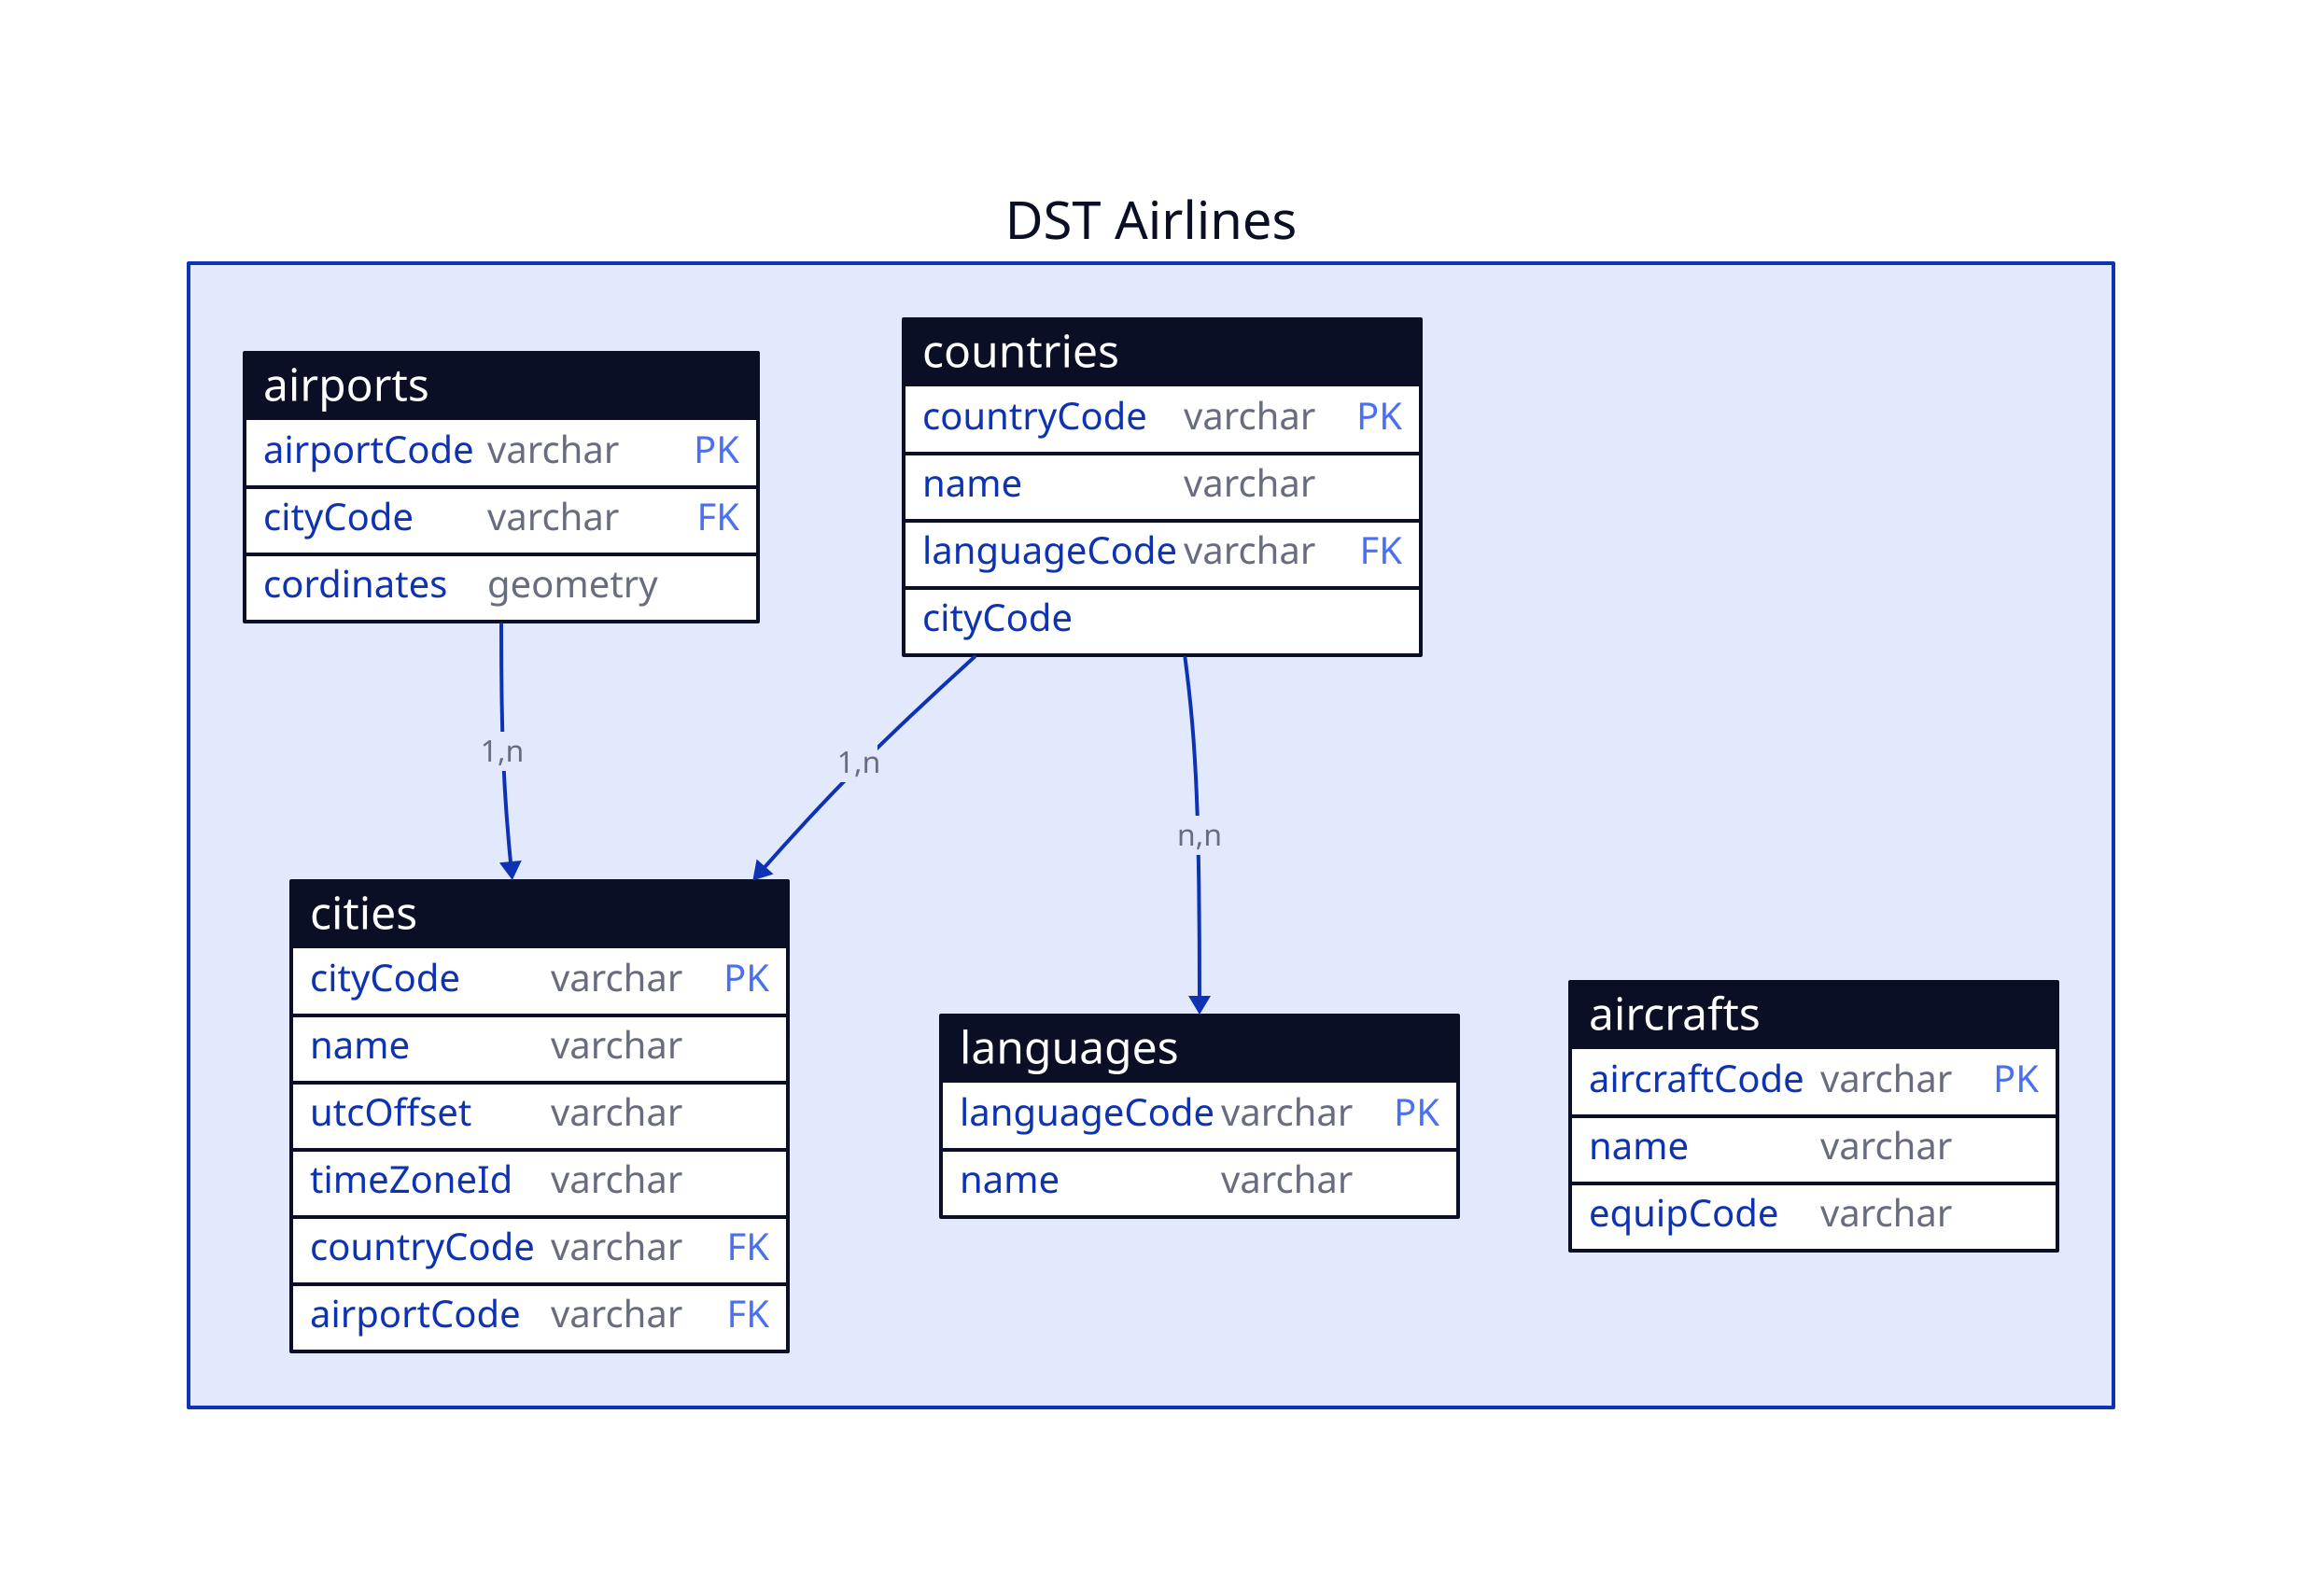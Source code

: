 DST Airlines: {

    countries: {
        shape: sql_table
        countryCode: varchar {constraint: primary_key}
        name: varchar
        languageCode: varchar {constraint: foreign_key}
    }

    cities: {
        shape: sql_table
        cityCode: varchar {constraint: primary_key}
        name: varchar
        utcOffset: varchar
        timeZoneId: varchar
        countryCode: varchar {constraint: foreign_key}
        airportCode: varchar {constraint: foreign_key}
    }

    languages: {
        shape: sql_table
        languageCode: varchar {constraint: primary_key}
        name: varchar
    }

    airports: {
        shape: sql_table
        airportCode: varchar {constraint: primary_key}
        cityCode: varchar {constraint: foreign_key}
        cordinates: geometry
    }

    aircrafts: {
        shape: sql_table
        aircraftCode: varchar {constraint: primary_key}
        name: varchar
        equipCode: varchar
    }

    countries.cityCode -> cities.cityCode: 1,n
    countries.languageCode -> languages.languageCode: n,n
    airports.cityCode -> cities.cityCode: 1,n

  
}